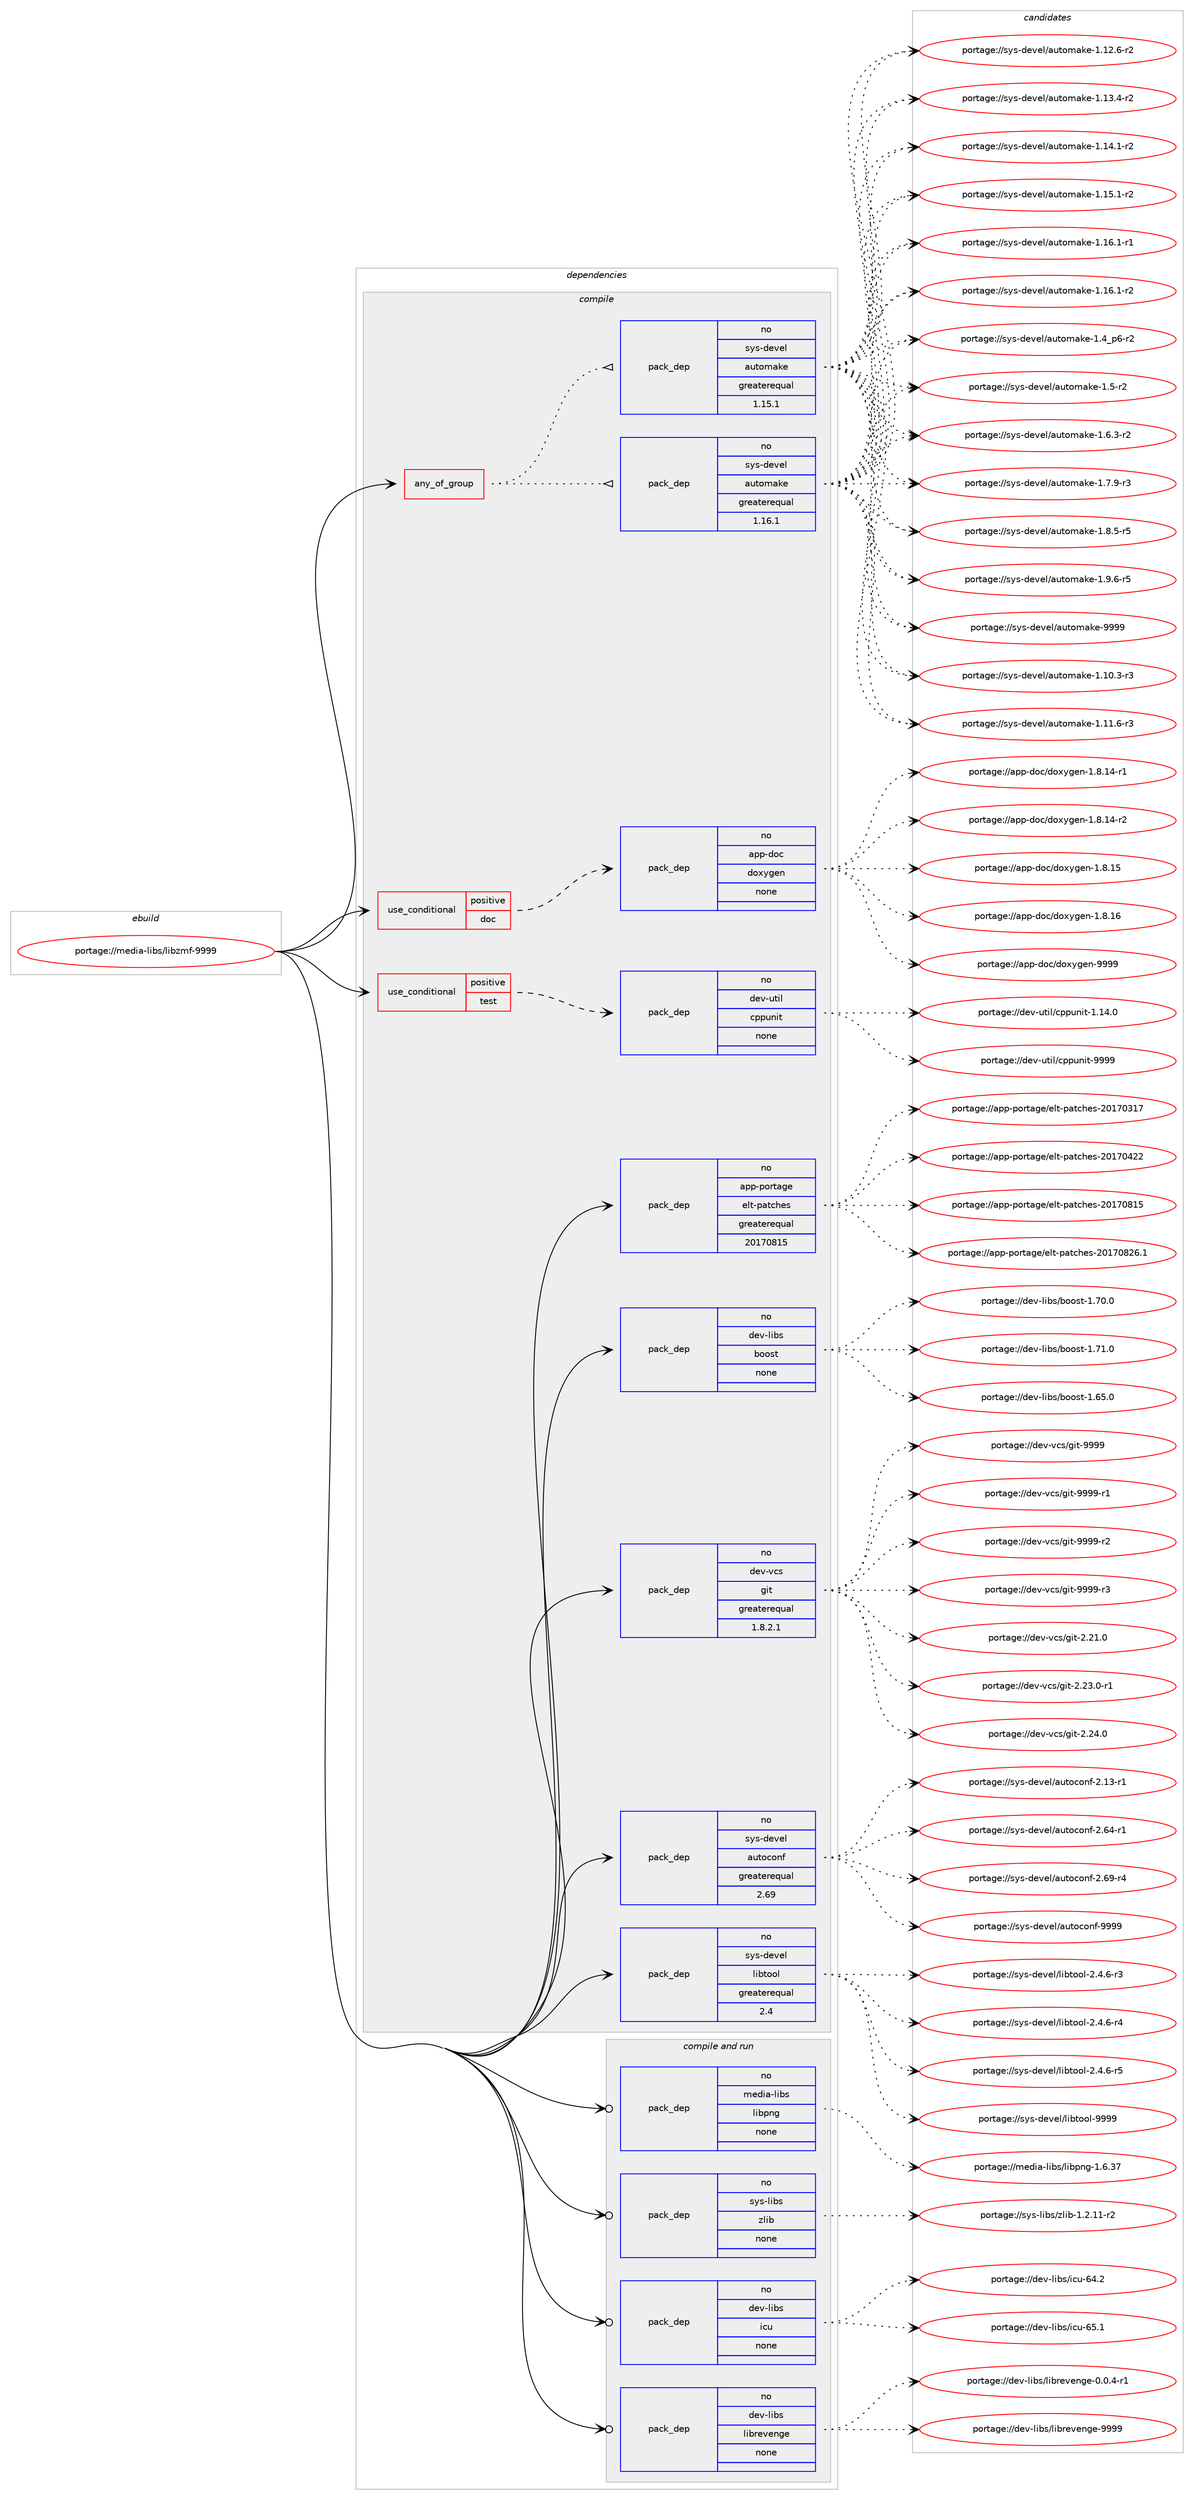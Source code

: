 digraph prolog {

# *************
# Graph options
# *************

newrank=true;
concentrate=true;
compound=true;
graph [rankdir=LR,fontname=Helvetica,fontsize=10,ranksep=1.5];#, ranksep=2.5, nodesep=0.2];
edge  [arrowhead=vee];
node  [fontname=Helvetica,fontsize=10];

# **********
# The ebuild
# **********

subgraph cluster_leftcol {
color=gray;
rank=same;
label=<<i>ebuild</i>>;
id [label="portage://media-libs/libzmf-9999", color=red, width=4, href="../media-libs/libzmf-9999.svg"];
}

# ****************
# The dependencies
# ****************

subgraph cluster_midcol {
color=gray;
label=<<i>dependencies</i>>;
subgraph cluster_compile {
fillcolor="#eeeeee";
style=filled;
label=<<i>compile</i>>;
subgraph any5134 {
dependency322224 [label=<<TABLE BORDER="0" CELLBORDER="1" CELLSPACING="0" CELLPADDING="4"><TR><TD CELLPADDING="10">any_of_group</TD></TR></TABLE>>, shape=none, color=red];subgraph pack236525 {
dependency322225 [label=<<TABLE BORDER="0" CELLBORDER="1" CELLSPACING="0" CELLPADDING="4" WIDTH="220"><TR><TD ROWSPAN="6" CELLPADDING="30">pack_dep</TD></TR><TR><TD WIDTH="110">no</TD></TR><TR><TD>sys-devel</TD></TR><TR><TD>automake</TD></TR><TR><TD>greaterequal</TD></TR><TR><TD>1.16.1</TD></TR></TABLE>>, shape=none, color=blue];
}
dependency322224:e -> dependency322225:w [weight=20,style="dotted",arrowhead="oinv"];
subgraph pack236526 {
dependency322226 [label=<<TABLE BORDER="0" CELLBORDER="1" CELLSPACING="0" CELLPADDING="4" WIDTH="220"><TR><TD ROWSPAN="6" CELLPADDING="30">pack_dep</TD></TR><TR><TD WIDTH="110">no</TD></TR><TR><TD>sys-devel</TD></TR><TR><TD>automake</TD></TR><TR><TD>greaterequal</TD></TR><TR><TD>1.15.1</TD></TR></TABLE>>, shape=none, color=blue];
}
dependency322224:e -> dependency322226:w [weight=20,style="dotted",arrowhead="oinv"];
}
id:e -> dependency322224:w [weight=20,style="solid",arrowhead="vee"];
subgraph cond80434 {
dependency322227 [label=<<TABLE BORDER="0" CELLBORDER="1" CELLSPACING="0" CELLPADDING="4"><TR><TD ROWSPAN="3" CELLPADDING="10">use_conditional</TD></TR><TR><TD>positive</TD></TR><TR><TD>doc</TD></TR></TABLE>>, shape=none, color=red];
subgraph pack236527 {
dependency322228 [label=<<TABLE BORDER="0" CELLBORDER="1" CELLSPACING="0" CELLPADDING="4" WIDTH="220"><TR><TD ROWSPAN="6" CELLPADDING="30">pack_dep</TD></TR><TR><TD WIDTH="110">no</TD></TR><TR><TD>app-doc</TD></TR><TR><TD>doxygen</TD></TR><TR><TD>none</TD></TR><TR><TD></TD></TR></TABLE>>, shape=none, color=blue];
}
dependency322227:e -> dependency322228:w [weight=20,style="dashed",arrowhead="vee"];
}
id:e -> dependency322227:w [weight=20,style="solid",arrowhead="vee"];
subgraph cond80435 {
dependency322229 [label=<<TABLE BORDER="0" CELLBORDER="1" CELLSPACING="0" CELLPADDING="4"><TR><TD ROWSPAN="3" CELLPADDING="10">use_conditional</TD></TR><TR><TD>positive</TD></TR><TR><TD>test</TD></TR></TABLE>>, shape=none, color=red];
subgraph pack236528 {
dependency322230 [label=<<TABLE BORDER="0" CELLBORDER="1" CELLSPACING="0" CELLPADDING="4" WIDTH="220"><TR><TD ROWSPAN="6" CELLPADDING="30">pack_dep</TD></TR><TR><TD WIDTH="110">no</TD></TR><TR><TD>dev-util</TD></TR><TR><TD>cppunit</TD></TR><TR><TD>none</TD></TR><TR><TD></TD></TR></TABLE>>, shape=none, color=blue];
}
dependency322229:e -> dependency322230:w [weight=20,style="dashed",arrowhead="vee"];
}
id:e -> dependency322229:w [weight=20,style="solid",arrowhead="vee"];
subgraph pack236529 {
dependency322231 [label=<<TABLE BORDER="0" CELLBORDER="1" CELLSPACING="0" CELLPADDING="4" WIDTH="220"><TR><TD ROWSPAN="6" CELLPADDING="30">pack_dep</TD></TR><TR><TD WIDTH="110">no</TD></TR><TR><TD>app-portage</TD></TR><TR><TD>elt-patches</TD></TR><TR><TD>greaterequal</TD></TR><TR><TD>20170815</TD></TR></TABLE>>, shape=none, color=blue];
}
id:e -> dependency322231:w [weight=20,style="solid",arrowhead="vee"];
subgraph pack236530 {
dependency322232 [label=<<TABLE BORDER="0" CELLBORDER="1" CELLSPACING="0" CELLPADDING="4" WIDTH="220"><TR><TD ROWSPAN="6" CELLPADDING="30">pack_dep</TD></TR><TR><TD WIDTH="110">no</TD></TR><TR><TD>dev-libs</TD></TR><TR><TD>boost</TD></TR><TR><TD>none</TD></TR><TR><TD></TD></TR></TABLE>>, shape=none, color=blue];
}
id:e -> dependency322232:w [weight=20,style="solid",arrowhead="vee"];
subgraph pack236531 {
dependency322233 [label=<<TABLE BORDER="0" CELLBORDER="1" CELLSPACING="0" CELLPADDING="4" WIDTH="220"><TR><TD ROWSPAN="6" CELLPADDING="30">pack_dep</TD></TR><TR><TD WIDTH="110">no</TD></TR><TR><TD>dev-vcs</TD></TR><TR><TD>git</TD></TR><TR><TD>greaterequal</TD></TR><TR><TD>1.8.2.1</TD></TR></TABLE>>, shape=none, color=blue];
}
id:e -> dependency322233:w [weight=20,style="solid",arrowhead="vee"];
subgraph pack236532 {
dependency322234 [label=<<TABLE BORDER="0" CELLBORDER="1" CELLSPACING="0" CELLPADDING="4" WIDTH="220"><TR><TD ROWSPAN="6" CELLPADDING="30">pack_dep</TD></TR><TR><TD WIDTH="110">no</TD></TR><TR><TD>sys-devel</TD></TR><TR><TD>autoconf</TD></TR><TR><TD>greaterequal</TD></TR><TR><TD>2.69</TD></TR></TABLE>>, shape=none, color=blue];
}
id:e -> dependency322234:w [weight=20,style="solid",arrowhead="vee"];
subgraph pack236533 {
dependency322235 [label=<<TABLE BORDER="0" CELLBORDER="1" CELLSPACING="0" CELLPADDING="4" WIDTH="220"><TR><TD ROWSPAN="6" CELLPADDING="30">pack_dep</TD></TR><TR><TD WIDTH="110">no</TD></TR><TR><TD>sys-devel</TD></TR><TR><TD>libtool</TD></TR><TR><TD>greaterequal</TD></TR><TR><TD>2.4</TD></TR></TABLE>>, shape=none, color=blue];
}
id:e -> dependency322235:w [weight=20,style="solid",arrowhead="vee"];
}
subgraph cluster_compileandrun {
fillcolor="#eeeeee";
style=filled;
label=<<i>compile and run</i>>;
subgraph pack236534 {
dependency322236 [label=<<TABLE BORDER="0" CELLBORDER="1" CELLSPACING="0" CELLPADDING="4" WIDTH="220"><TR><TD ROWSPAN="6" CELLPADDING="30">pack_dep</TD></TR><TR><TD WIDTH="110">no</TD></TR><TR><TD>dev-libs</TD></TR><TR><TD>icu</TD></TR><TR><TD>none</TD></TR><TR><TD></TD></TR></TABLE>>, shape=none, color=blue];
}
id:e -> dependency322236:w [weight=20,style="solid",arrowhead="odotvee"];
subgraph pack236535 {
dependency322237 [label=<<TABLE BORDER="0" CELLBORDER="1" CELLSPACING="0" CELLPADDING="4" WIDTH="220"><TR><TD ROWSPAN="6" CELLPADDING="30">pack_dep</TD></TR><TR><TD WIDTH="110">no</TD></TR><TR><TD>dev-libs</TD></TR><TR><TD>librevenge</TD></TR><TR><TD>none</TD></TR><TR><TD></TD></TR></TABLE>>, shape=none, color=blue];
}
id:e -> dependency322237:w [weight=20,style="solid",arrowhead="odotvee"];
subgraph pack236536 {
dependency322238 [label=<<TABLE BORDER="0" CELLBORDER="1" CELLSPACING="0" CELLPADDING="4" WIDTH="220"><TR><TD ROWSPAN="6" CELLPADDING="30">pack_dep</TD></TR><TR><TD WIDTH="110">no</TD></TR><TR><TD>media-libs</TD></TR><TR><TD>libpng</TD></TR><TR><TD>none</TD></TR><TR><TD></TD></TR></TABLE>>, shape=none, color=blue];
}
id:e -> dependency322238:w [weight=20,style="solid",arrowhead="odotvee"];
subgraph pack236537 {
dependency322239 [label=<<TABLE BORDER="0" CELLBORDER="1" CELLSPACING="0" CELLPADDING="4" WIDTH="220"><TR><TD ROWSPAN="6" CELLPADDING="30">pack_dep</TD></TR><TR><TD WIDTH="110">no</TD></TR><TR><TD>sys-libs</TD></TR><TR><TD>zlib</TD></TR><TR><TD>none</TD></TR><TR><TD></TD></TR></TABLE>>, shape=none, color=blue];
}
id:e -> dependency322239:w [weight=20,style="solid",arrowhead="odotvee"];
}
subgraph cluster_run {
fillcolor="#eeeeee";
style=filled;
label=<<i>run</i>>;
}
}

# **************
# The candidates
# **************

subgraph cluster_choices {
rank=same;
color=gray;
label=<<i>candidates</i>>;

subgraph choice236525 {
color=black;
nodesep=1;
choiceportage11512111545100101118101108479711711611110997107101454946494846514511451 [label="portage://sys-devel/automake-1.10.3-r3", color=red, width=4,href="../sys-devel/automake-1.10.3-r3.svg"];
choiceportage11512111545100101118101108479711711611110997107101454946494946544511451 [label="portage://sys-devel/automake-1.11.6-r3", color=red, width=4,href="../sys-devel/automake-1.11.6-r3.svg"];
choiceportage11512111545100101118101108479711711611110997107101454946495046544511450 [label="portage://sys-devel/automake-1.12.6-r2", color=red, width=4,href="../sys-devel/automake-1.12.6-r2.svg"];
choiceportage11512111545100101118101108479711711611110997107101454946495146524511450 [label="portage://sys-devel/automake-1.13.4-r2", color=red, width=4,href="../sys-devel/automake-1.13.4-r2.svg"];
choiceportage11512111545100101118101108479711711611110997107101454946495246494511450 [label="portage://sys-devel/automake-1.14.1-r2", color=red, width=4,href="../sys-devel/automake-1.14.1-r2.svg"];
choiceportage11512111545100101118101108479711711611110997107101454946495346494511450 [label="portage://sys-devel/automake-1.15.1-r2", color=red, width=4,href="../sys-devel/automake-1.15.1-r2.svg"];
choiceportage11512111545100101118101108479711711611110997107101454946495446494511449 [label="portage://sys-devel/automake-1.16.1-r1", color=red, width=4,href="../sys-devel/automake-1.16.1-r1.svg"];
choiceportage11512111545100101118101108479711711611110997107101454946495446494511450 [label="portage://sys-devel/automake-1.16.1-r2", color=red, width=4,href="../sys-devel/automake-1.16.1-r2.svg"];
choiceportage115121115451001011181011084797117116111109971071014549465295112544511450 [label="portage://sys-devel/automake-1.4_p6-r2", color=red, width=4,href="../sys-devel/automake-1.4_p6-r2.svg"];
choiceportage11512111545100101118101108479711711611110997107101454946534511450 [label="portage://sys-devel/automake-1.5-r2", color=red, width=4,href="../sys-devel/automake-1.5-r2.svg"];
choiceportage115121115451001011181011084797117116111109971071014549465446514511450 [label="portage://sys-devel/automake-1.6.3-r2", color=red, width=4,href="../sys-devel/automake-1.6.3-r2.svg"];
choiceportage115121115451001011181011084797117116111109971071014549465546574511451 [label="portage://sys-devel/automake-1.7.9-r3", color=red, width=4,href="../sys-devel/automake-1.7.9-r3.svg"];
choiceportage115121115451001011181011084797117116111109971071014549465646534511453 [label="portage://sys-devel/automake-1.8.5-r5", color=red, width=4,href="../sys-devel/automake-1.8.5-r5.svg"];
choiceportage115121115451001011181011084797117116111109971071014549465746544511453 [label="portage://sys-devel/automake-1.9.6-r5", color=red, width=4,href="../sys-devel/automake-1.9.6-r5.svg"];
choiceportage115121115451001011181011084797117116111109971071014557575757 [label="portage://sys-devel/automake-9999", color=red, width=4,href="../sys-devel/automake-9999.svg"];
dependency322225:e -> choiceportage11512111545100101118101108479711711611110997107101454946494846514511451:w [style=dotted,weight="100"];
dependency322225:e -> choiceportage11512111545100101118101108479711711611110997107101454946494946544511451:w [style=dotted,weight="100"];
dependency322225:e -> choiceportage11512111545100101118101108479711711611110997107101454946495046544511450:w [style=dotted,weight="100"];
dependency322225:e -> choiceportage11512111545100101118101108479711711611110997107101454946495146524511450:w [style=dotted,weight="100"];
dependency322225:e -> choiceportage11512111545100101118101108479711711611110997107101454946495246494511450:w [style=dotted,weight="100"];
dependency322225:e -> choiceportage11512111545100101118101108479711711611110997107101454946495346494511450:w [style=dotted,weight="100"];
dependency322225:e -> choiceportage11512111545100101118101108479711711611110997107101454946495446494511449:w [style=dotted,weight="100"];
dependency322225:e -> choiceportage11512111545100101118101108479711711611110997107101454946495446494511450:w [style=dotted,weight="100"];
dependency322225:e -> choiceportage115121115451001011181011084797117116111109971071014549465295112544511450:w [style=dotted,weight="100"];
dependency322225:e -> choiceportage11512111545100101118101108479711711611110997107101454946534511450:w [style=dotted,weight="100"];
dependency322225:e -> choiceportage115121115451001011181011084797117116111109971071014549465446514511450:w [style=dotted,weight="100"];
dependency322225:e -> choiceportage115121115451001011181011084797117116111109971071014549465546574511451:w [style=dotted,weight="100"];
dependency322225:e -> choiceportage115121115451001011181011084797117116111109971071014549465646534511453:w [style=dotted,weight="100"];
dependency322225:e -> choiceportage115121115451001011181011084797117116111109971071014549465746544511453:w [style=dotted,weight="100"];
dependency322225:e -> choiceportage115121115451001011181011084797117116111109971071014557575757:w [style=dotted,weight="100"];
}
subgraph choice236526 {
color=black;
nodesep=1;
choiceportage11512111545100101118101108479711711611110997107101454946494846514511451 [label="portage://sys-devel/automake-1.10.3-r3", color=red, width=4,href="../sys-devel/automake-1.10.3-r3.svg"];
choiceportage11512111545100101118101108479711711611110997107101454946494946544511451 [label="portage://sys-devel/automake-1.11.6-r3", color=red, width=4,href="../sys-devel/automake-1.11.6-r3.svg"];
choiceportage11512111545100101118101108479711711611110997107101454946495046544511450 [label="portage://sys-devel/automake-1.12.6-r2", color=red, width=4,href="../sys-devel/automake-1.12.6-r2.svg"];
choiceportage11512111545100101118101108479711711611110997107101454946495146524511450 [label="portage://sys-devel/automake-1.13.4-r2", color=red, width=4,href="../sys-devel/automake-1.13.4-r2.svg"];
choiceportage11512111545100101118101108479711711611110997107101454946495246494511450 [label="portage://sys-devel/automake-1.14.1-r2", color=red, width=4,href="../sys-devel/automake-1.14.1-r2.svg"];
choiceportage11512111545100101118101108479711711611110997107101454946495346494511450 [label="portage://sys-devel/automake-1.15.1-r2", color=red, width=4,href="../sys-devel/automake-1.15.1-r2.svg"];
choiceportage11512111545100101118101108479711711611110997107101454946495446494511449 [label="portage://sys-devel/automake-1.16.1-r1", color=red, width=4,href="../sys-devel/automake-1.16.1-r1.svg"];
choiceportage11512111545100101118101108479711711611110997107101454946495446494511450 [label="portage://sys-devel/automake-1.16.1-r2", color=red, width=4,href="../sys-devel/automake-1.16.1-r2.svg"];
choiceportage115121115451001011181011084797117116111109971071014549465295112544511450 [label="portage://sys-devel/automake-1.4_p6-r2", color=red, width=4,href="../sys-devel/automake-1.4_p6-r2.svg"];
choiceportage11512111545100101118101108479711711611110997107101454946534511450 [label="portage://sys-devel/automake-1.5-r2", color=red, width=4,href="../sys-devel/automake-1.5-r2.svg"];
choiceportage115121115451001011181011084797117116111109971071014549465446514511450 [label="portage://sys-devel/automake-1.6.3-r2", color=red, width=4,href="../sys-devel/automake-1.6.3-r2.svg"];
choiceportage115121115451001011181011084797117116111109971071014549465546574511451 [label="portage://sys-devel/automake-1.7.9-r3", color=red, width=4,href="../sys-devel/automake-1.7.9-r3.svg"];
choiceportage115121115451001011181011084797117116111109971071014549465646534511453 [label="portage://sys-devel/automake-1.8.5-r5", color=red, width=4,href="../sys-devel/automake-1.8.5-r5.svg"];
choiceportage115121115451001011181011084797117116111109971071014549465746544511453 [label="portage://sys-devel/automake-1.9.6-r5", color=red, width=4,href="../sys-devel/automake-1.9.6-r5.svg"];
choiceportage115121115451001011181011084797117116111109971071014557575757 [label="portage://sys-devel/automake-9999", color=red, width=4,href="../sys-devel/automake-9999.svg"];
dependency322226:e -> choiceportage11512111545100101118101108479711711611110997107101454946494846514511451:w [style=dotted,weight="100"];
dependency322226:e -> choiceportage11512111545100101118101108479711711611110997107101454946494946544511451:w [style=dotted,weight="100"];
dependency322226:e -> choiceportage11512111545100101118101108479711711611110997107101454946495046544511450:w [style=dotted,weight="100"];
dependency322226:e -> choiceportage11512111545100101118101108479711711611110997107101454946495146524511450:w [style=dotted,weight="100"];
dependency322226:e -> choiceportage11512111545100101118101108479711711611110997107101454946495246494511450:w [style=dotted,weight="100"];
dependency322226:e -> choiceportage11512111545100101118101108479711711611110997107101454946495346494511450:w [style=dotted,weight="100"];
dependency322226:e -> choiceportage11512111545100101118101108479711711611110997107101454946495446494511449:w [style=dotted,weight="100"];
dependency322226:e -> choiceportage11512111545100101118101108479711711611110997107101454946495446494511450:w [style=dotted,weight="100"];
dependency322226:e -> choiceportage115121115451001011181011084797117116111109971071014549465295112544511450:w [style=dotted,weight="100"];
dependency322226:e -> choiceportage11512111545100101118101108479711711611110997107101454946534511450:w [style=dotted,weight="100"];
dependency322226:e -> choiceportage115121115451001011181011084797117116111109971071014549465446514511450:w [style=dotted,weight="100"];
dependency322226:e -> choiceportage115121115451001011181011084797117116111109971071014549465546574511451:w [style=dotted,weight="100"];
dependency322226:e -> choiceportage115121115451001011181011084797117116111109971071014549465646534511453:w [style=dotted,weight="100"];
dependency322226:e -> choiceportage115121115451001011181011084797117116111109971071014549465746544511453:w [style=dotted,weight="100"];
dependency322226:e -> choiceportage115121115451001011181011084797117116111109971071014557575757:w [style=dotted,weight="100"];
}
subgraph choice236527 {
color=black;
nodesep=1;
choiceportage97112112451001119947100111120121103101110454946564649524511449 [label="portage://app-doc/doxygen-1.8.14-r1", color=red, width=4,href="../app-doc/doxygen-1.8.14-r1.svg"];
choiceportage97112112451001119947100111120121103101110454946564649524511450 [label="portage://app-doc/doxygen-1.8.14-r2", color=red, width=4,href="../app-doc/doxygen-1.8.14-r2.svg"];
choiceportage9711211245100111994710011112012110310111045494656464953 [label="portage://app-doc/doxygen-1.8.15", color=red, width=4,href="../app-doc/doxygen-1.8.15.svg"];
choiceportage9711211245100111994710011112012110310111045494656464954 [label="portage://app-doc/doxygen-1.8.16", color=red, width=4,href="../app-doc/doxygen-1.8.16.svg"];
choiceportage971121124510011199471001111201211031011104557575757 [label="portage://app-doc/doxygen-9999", color=red, width=4,href="../app-doc/doxygen-9999.svg"];
dependency322228:e -> choiceportage97112112451001119947100111120121103101110454946564649524511449:w [style=dotted,weight="100"];
dependency322228:e -> choiceportage97112112451001119947100111120121103101110454946564649524511450:w [style=dotted,weight="100"];
dependency322228:e -> choiceportage9711211245100111994710011112012110310111045494656464953:w [style=dotted,weight="100"];
dependency322228:e -> choiceportage9711211245100111994710011112012110310111045494656464954:w [style=dotted,weight="100"];
dependency322228:e -> choiceportage971121124510011199471001111201211031011104557575757:w [style=dotted,weight="100"];
}
subgraph choice236528 {
color=black;
nodesep=1;
choiceportage10010111845117116105108479911211211711010511645494649524648 [label="portage://dev-util/cppunit-1.14.0", color=red, width=4,href="../dev-util/cppunit-1.14.0.svg"];
choiceportage1001011184511711610510847991121121171101051164557575757 [label="portage://dev-util/cppunit-9999", color=red, width=4,href="../dev-util/cppunit-9999.svg"];
dependency322230:e -> choiceportage10010111845117116105108479911211211711010511645494649524648:w [style=dotted,weight="100"];
dependency322230:e -> choiceportage1001011184511711610510847991121121171101051164557575757:w [style=dotted,weight="100"];
}
subgraph choice236529 {
color=black;
nodesep=1;
choiceportage97112112451121111141169710310147101108116451129711699104101115455048495548514955 [label="portage://app-portage/elt-patches-20170317", color=red, width=4,href="../app-portage/elt-patches-20170317.svg"];
choiceportage97112112451121111141169710310147101108116451129711699104101115455048495548525050 [label="portage://app-portage/elt-patches-20170422", color=red, width=4,href="../app-portage/elt-patches-20170422.svg"];
choiceportage97112112451121111141169710310147101108116451129711699104101115455048495548564953 [label="portage://app-portage/elt-patches-20170815", color=red, width=4,href="../app-portage/elt-patches-20170815.svg"];
choiceportage971121124511211111411697103101471011081164511297116991041011154550484955485650544649 [label="portage://app-portage/elt-patches-20170826.1", color=red, width=4,href="../app-portage/elt-patches-20170826.1.svg"];
dependency322231:e -> choiceportage97112112451121111141169710310147101108116451129711699104101115455048495548514955:w [style=dotted,weight="100"];
dependency322231:e -> choiceportage97112112451121111141169710310147101108116451129711699104101115455048495548525050:w [style=dotted,weight="100"];
dependency322231:e -> choiceportage97112112451121111141169710310147101108116451129711699104101115455048495548564953:w [style=dotted,weight="100"];
dependency322231:e -> choiceportage971121124511211111411697103101471011081164511297116991041011154550484955485650544649:w [style=dotted,weight="100"];
}
subgraph choice236530 {
color=black;
nodesep=1;
choiceportage1001011184510810598115479811111111511645494654534648 [label="portage://dev-libs/boost-1.65.0", color=red, width=4,href="../dev-libs/boost-1.65.0.svg"];
choiceportage1001011184510810598115479811111111511645494655484648 [label="portage://dev-libs/boost-1.70.0", color=red, width=4,href="../dev-libs/boost-1.70.0.svg"];
choiceportage1001011184510810598115479811111111511645494655494648 [label="portage://dev-libs/boost-1.71.0", color=red, width=4,href="../dev-libs/boost-1.71.0.svg"];
dependency322232:e -> choiceportage1001011184510810598115479811111111511645494654534648:w [style=dotted,weight="100"];
dependency322232:e -> choiceportage1001011184510810598115479811111111511645494655484648:w [style=dotted,weight="100"];
dependency322232:e -> choiceportage1001011184510810598115479811111111511645494655494648:w [style=dotted,weight="100"];
}
subgraph choice236531 {
color=black;
nodesep=1;
choiceportage10010111845118991154710310511645504650494648 [label="portage://dev-vcs/git-2.21.0", color=red, width=4,href="../dev-vcs/git-2.21.0.svg"];
choiceportage100101118451189911547103105116455046505146484511449 [label="portage://dev-vcs/git-2.23.0-r1", color=red, width=4,href="../dev-vcs/git-2.23.0-r1.svg"];
choiceportage10010111845118991154710310511645504650524648 [label="portage://dev-vcs/git-2.24.0", color=red, width=4,href="../dev-vcs/git-2.24.0.svg"];
choiceportage1001011184511899115471031051164557575757 [label="portage://dev-vcs/git-9999", color=red, width=4,href="../dev-vcs/git-9999.svg"];
choiceportage10010111845118991154710310511645575757574511449 [label="portage://dev-vcs/git-9999-r1", color=red, width=4,href="../dev-vcs/git-9999-r1.svg"];
choiceportage10010111845118991154710310511645575757574511450 [label="portage://dev-vcs/git-9999-r2", color=red, width=4,href="../dev-vcs/git-9999-r2.svg"];
choiceportage10010111845118991154710310511645575757574511451 [label="portage://dev-vcs/git-9999-r3", color=red, width=4,href="../dev-vcs/git-9999-r3.svg"];
dependency322233:e -> choiceportage10010111845118991154710310511645504650494648:w [style=dotted,weight="100"];
dependency322233:e -> choiceportage100101118451189911547103105116455046505146484511449:w [style=dotted,weight="100"];
dependency322233:e -> choiceportage10010111845118991154710310511645504650524648:w [style=dotted,weight="100"];
dependency322233:e -> choiceportage1001011184511899115471031051164557575757:w [style=dotted,weight="100"];
dependency322233:e -> choiceportage10010111845118991154710310511645575757574511449:w [style=dotted,weight="100"];
dependency322233:e -> choiceportage10010111845118991154710310511645575757574511450:w [style=dotted,weight="100"];
dependency322233:e -> choiceportage10010111845118991154710310511645575757574511451:w [style=dotted,weight="100"];
}
subgraph choice236532 {
color=black;
nodesep=1;
choiceportage1151211154510010111810110847971171161119911111010245504649514511449 [label="portage://sys-devel/autoconf-2.13-r1", color=red, width=4,href="../sys-devel/autoconf-2.13-r1.svg"];
choiceportage1151211154510010111810110847971171161119911111010245504654524511449 [label="portage://sys-devel/autoconf-2.64-r1", color=red, width=4,href="../sys-devel/autoconf-2.64-r1.svg"];
choiceportage1151211154510010111810110847971171161119911111010245504654574511452 [label="portage://sys-devel/autoconf-2.69-r4", color=red, width=4,href="../sys-devel/autoconf-2.69-r4.svg"];
choiceportage115121115451001011181011084797117116111991111101024557575757 [label="portage://sys-devel/autoconf-9999", color=red, width=4,href="../sys-devel/autoconf-9999.svg"];
dependency322234:e -> choiceportage1151211154510010111810110847971171161119911111010245504649514511449:w [style=dotted,weight="100"];
dependency322234:e -> choiceportage1151211154510010111810110847971171161119911111010245504654524511449:w [style=dotted,weight="100"];
dependency322234:e -> choiceportage1151211154510010111810110847971171161119911111010245504654574511452:w [style=dotted,weight="100"];
dependency322234:e -> choiceportage115121115451001011181011084797117116111991111101024557575757:w [style=dotted,weight="100"];
}
subgraph choice236533 {
color=black;
nodesep=1;
choiceportage1151211154510010111810110847108105981161111111084550465246544511451 [label="portage://sys-devel/libtool-2.4.6-r3", color=red, width=4,href="../sys-devel/libtool-2.4.6-r3.svg"];
choiceportage1151211154510010111810110847108105981161111111084550465246544511452 [label="portage://sys-devel/libtool-2.4.6-r4", color=red, width=4,href="../sys-devel/libtool-2.4.6-r4.svg"];
choiceportage1151211154510010111810110847108105981161111111084550465246544511453 [label="portage://sys-devel/libtool-2.4.6-r5", color=red, width=4,href="../sys-devel/libtool-2.4.6-r5.svg"];
choiceportage1151211154510010111810110847108105981161111111084557575757 [label="portage://sys-devel/libtool-9999", color=red, width=4,href="../sys-devel/libtool-9999.svg"];
dependency322235:e -> choiceportage1151211154510010111810110847108105981161111111084550465246544511451:w [style=dotted,weight="100"];
dependency322235:e -> choiceportage1151211154510010111810110847108105981161111111084550465246544511452:w [style=dotted,weight="100"];
dependency322235:e -> choiceportage1151211154510010111810110847108105981161111111084550465246544511453:w [style=dotted,weight="100"];
dependency322235:e -> choiceportage1151211154510010111810110847108105981161111111084557575757:w [style=dotted,weight="100"];
}
subgraph choice236534 {
color=black;
nodesep=1;
choiceportage100101118451081059811547105991174554524650 [label="portage://dev-libs/icu-64.2", color=red, width=4,href="../dev-libs/icu-64.2.svg"];
choiceportage100101118451081059811547105991174554534649 [label="portage://dev-libs/icu-65.1", color=red, width=4,href="../dev-libs/icu-65.1.svg"];
dependency322236:e -> choiceportage100101118451081059811547105991174554524650:w [style=dotted,weight="100"];
dependency322236:e -> choiceportage100101118451081059811547105991174554534649:w [style=dotted,weight="100"];
}
subgraph choice236535 {
color=black;
nodesep=1;
choiceportage100101118451081059811547108105981141011181011101031014548464846524511449 [label="portage://dev-libs/librevenge-0.0.4-r1", color=red, width=4,href="../dev-libs/librevenge-0.0.4-r1.svg"];
choiceportage100101118451081059811547108105981141011181011101031014557575757 [label="portage://dev-libs/librevenge-9999", color=red, width=4,href="../dev-libs/librevenge-9999.svg"];
dependency322237:e -> choiceportage100101118451081059811547108105981141011181011101031014548464846524511449:w [style=dotted,weight="100"];
dependency322237:e -> choiceportage100101118451081059811547108105981141011181011101031014557575757:w [style=dotted,weight="100"];
}
subgraph choice236536 {
color=black;
nodesep=1;
choiceportage109101100105974510810598115471081059811211010345494654465155 [label="portage://media-libs/libpng-1.6.37", color=red, width=4,href="../media-libs/libpng-1.6.37.svg"];
dependency322238:e -> choiceportage109101100105974510810598115471081059811211010345494654465155:w [style=dotted,weight="100"];
}
subgraph choice236537 {
color=black;
nodesep=1;
choiceportage11512111545108105981154712210810598454946504649494511450 [label="portage://sys-libs/zlib-1.2.11-r2", color=red, width=4,href="../sys-libs/zlib-1.2.11-r2.svg"];
dependency322239:e -> choiceportage11512111545108105981154712210810598454946504649494511450:w [style=dotted,weight="100"];
}
}

}

